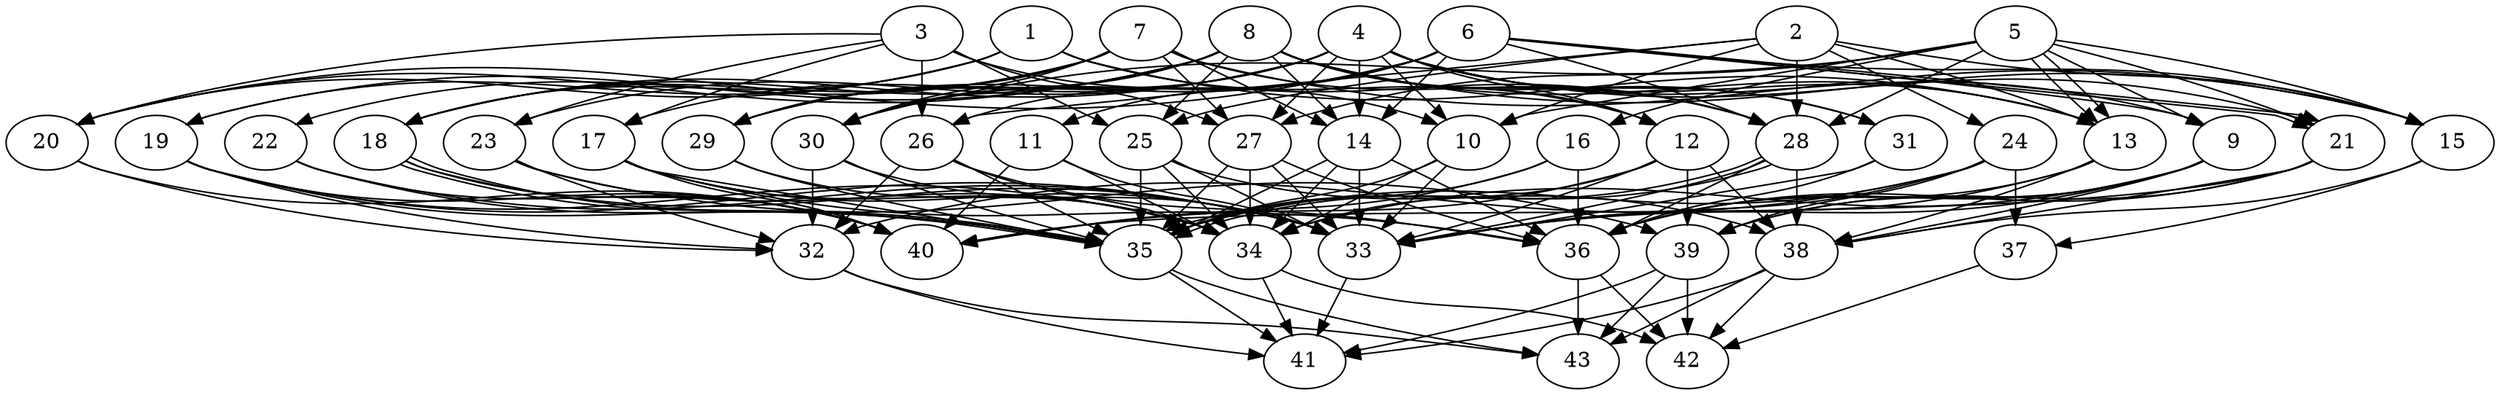 // DAG (tier=3-complex, mode=compute, n=43, ccr=0.485, fat=0.782, density=0.665, regular=0.353, jump=0.311, mindata=1048576, maxdata=16777216)
// DAG automatically generated by daggen at Sun Aug 24 16:33:34 2025
// /home/ermia/Project/Environments/daggen/bin/daggen --dot --ccr 0.485 --fat 0.782 --regular 0.353 --density 0.665 --jump 0.311 --mindata 1048576 --maxdata 16777216 -n 43 
digraph G {
  1 [size="40840927503253592", alpha="0.02", expect_size="20420463751626796"]
  1 -> 12 [size ="1237328278323200"]
  1 -> 13 [size ="1237328278323200"]
  1 -> 18 [size ="1237328278323200"]
  1 -> 19 [size ="1237328278323200"]
  1 -> 20 [size ="1237328278323200"]
  1 -> 28 [size ="1237328278323200"]
  2 [size="14052669865066372", alpha="0.15", expect_size="7026334932533186"]
  2 -> 10 [size ="436074237132800"]
  2 -> 13 [size ="436074237132800"]
  2 -> 15 [size ="436074237132800"]
  2 -> 24 [size ="436074237132800"]
  2 -> 25 [size ="436074237132800"]
  2 -> 26 [size ="436074237132800"]
  2 -> 28 [size ="436074237132800"]
  3 [size="1889687468128099584", alpha="0.04", expect_size="944843734064049792"]
  3 -> 10 [size ="1007285291712512"]
  3 -> 17 [size ="1007285291712512"]
  3 -> 20 [size ="1007285291712512"]
  3 -> 23 [size ="1007285291712512"]
  3 -> 25 [size ="1007285291712512"]
  3 -> 26 [size ="1007285291712512"]
  3 -> 27 [size ="1007285291712512"]
  4 [size="265446851726763264", alpha="0.17", expect_size="132723425863381632"]
  4 -> 9 [size ="303098199277568"]
  4 -> 10 [size ="303098199277568"]
  4 -> 12 [size ="303098199277568"]
  4 -> 13 [size ="303098199277568"]
  4 -> 14 [size ="303098199277568"]
  4 -> 17 [size ="303098199277568"]
  4 -> 18 [size ="303098199277568"]
  4 -> 21 [size ="303098199277568"]
  4 -> 23 [size ="303098199277568"]
  4 -> 27 [size ="303098199277568"]
  4 -> 29 [size ="303098199277568"]
  4 -> 30 [size ="303098199277568"]
  4 -> 31 [size ="303098199277568"]
  5 [size="9558142843112542", alpha="0.17", expect_size="4779071421556271"]
  5 -> 9 [size ="218701378879488"]
  5 -> 10 [size ="218701378879488"]
  5 -> 13 [size ="218701378879488"]
  5 -> 13 [size ="218701378879488"]
  5 -> 15 [size ="218701378879488"]
  5 -> 16 [size ="218701378879488"]
  5 -> 21 [size ="218701378879488"]
  5 -> 27 [size ="218701378879488"]
  5 -> 28 [size ="218701378879488"]
  5 -> 30 [size ="218701378879488"]
  6 [size="452367774154482304", alpha="0.14", expect_size="226183887077241152"]
  6 -> 9 [size ="899650827583488"]
  6 -> 11 [size ="899650827583488"]
  6 -> 14 [size ="899650827583488"]
  6 -> 15 [size ="899650827583488"]
  6 -> 20 [size ="899650827583488"]
  6 -> 21 [size ="899650827583488"]
  6 -> 21 [size ="899650827583488"]
  6 -> 26 [size ="899650827583488"]
  6 -> 28 [size ="899650827583488"]
  6 -> 29 [size ="899650827583488"]
  6 -> 30 [size ="899650827583488"]
  7 [size="1846164195804971008000", alpha="0.16", expect_size="923082097902485504000"]
  7 -> 14 [size ="1203936375603200"]
  7 -> 15 [size ="1203936375603200"]
  7 -> 18 [size ="1203936375603200"]
  7 -> 22 [size ="1203936375603200"]
  7 -> 27 [size ="1203936375603200"]
  7 -> 28 [size ="1203936375603200"]
  7 -> 29 [size ="1203936375603200"]
  7 -> 30 [size ="1203936375603200"]
  8 [size="56637590399919224", alpha="0.08", expect_size="28318795199959612"]
  8 -> 12 [size ="1126436911972352"]
  8 -> 13 [size ="1126436911972352"]
  8 -> 14 [size ="1126436911972352"]
  8 -> 15 [size ="1126436911972352"]
  8 -> 18 [size ="1126436911972352"]
  8 -> 19 [size ="1126436911972352"]
  8 -> 20 [size ="1126436911972352"]
  8 -> 25 [size ="1126436911972352"]
  8 -> 28 [size ="1126436911972352"]
  8 -> 29 [size ="1126436911972352"]
  8 -> 30 [size ="1126436911972352"]
  8 -> 31 [size ="1126436911972352"]
  9 [size="75091627655299072000", alpha="0.12", expect_size="37545813827649536000"]
  9 -> 33 [size ="142391587635200"]
  9 -> 34 [size ="142391587635200"]
  9 -> 36 [size ="142391587635200"]
  9 -> 38 [size ="142391587635200"]
  9 -> 39 [size ="142391587635200"]
  10 [size="4039539344982371", alpha="0.16", expect_size="2019769672491185"]
  10 -> 33 [size ="75346552553472"]
  10 -> 34 [size ="75346552553472"]
  10 -> 35 [size ="75346552553472"]
  11 [size="636778645192188288", alpha="0.14", expect_size="318389322596094144"]
  11 -> 33 [size ="407058511822848"]
  11 -> 34 [size ="407058511822848"]
  11 -> 40 [size ="407058511822848"]
  12 [size="42557773742926768", alpha="0.19", expect_size="21278886871463384"]
  12 -> 33 [size ="1087125478965248"]
  12 -> 34 [size ="1087125478965248"]
  12 -> 38 [size ="1087125478965248"]
  12 -> 39 [size ="1087125478965248"]
  12 -> 40 [size ="1087125478965248"]
  13 [size="188078835957510016", alpha="0.16", expect_size="94039417978755008"]
  13 -> 33 [size ="134217728000000"]
  13 -> 36 [size ="134217728000000"]
  13 -> 38 [size ="134217728000000"]
  14 [size="5816434329370076", alpha="0.04", expect_size="2908217164685038"]
  14 -> 33 [size ="583334749011968"]
  14 -> 34 [size ="583334749011968"]
  14 -> 35 [size ="583334749011968"]
  14 -> 36 [size ="583334749011968"]
  15 [size="34175476344321988", alpha="0.14", expect_size="17087738172160994"]
  15 -> 37 [size ="2228495799287808"]
  15 -> 38 [size ="2228495799287808"]
  16 [size="3363651144461301317632", alpha="0.02", expect_size="1681825572230650658816"]
  16 -> 35 [size ="1795962586529792"]
  16 -> 36 [size ="1795962586529792"]
  16 -> 40 [size ="1795962586529792"]
  17 [size="59474641869710784", alpha="0.18", expect_size="29737320934855392"]
  17 -> 33 [size ="1426193559584768"]
  17 -> 34 [size ="1426193559584768"]
  17 -> 35 [size ="1426193559584768"]
  17 -> 36 [size ="1426193559584768"]
  17 -> 40 [size ="1426193559584768"]
  18 [size="4607757031029500", alpha="0.16", expect_size="2303878515514750"]
  18 -> 33 [size ="461597617160192"]
  18 -> 35 [size ="461597617160192"]
  18 -> 35 [size ="461597617160192"]
  18 -> 40 [size ="461597617160192"]
  19 [size="1343017540045159680", alpha="0.04", expect_size="671508770022579840"]
  19 -> 32 [size ="649023379734528"]
  19 -> 33 [size ="649023379734528"]
  19 -> 34 [size ="649023379734528"]
  19 -> 35 [size ="649023379734528"]
  19 -> 40 [size ="649023379734528"]
  20 [size="82342322251883152", alpha="0.08", expect_size="41171161125941576"]
  20 -> 32 [size ="154816928022528"]
  20 -> 40 [size ="154816928022528"]
  21 [size="1752078693392407296", alpha="0.20", expect_size="876039346696203648"]
  21 -> 36 [size ="633329174970368"]
  21 -> 38 [size ="633329174970368"]
  21 -> 39 [size ="633329174970368"]
  21 -> 40 [size ="633329174970368"]
  22 [size="4239194767457517568000", alpha="0.19", expect_size="2119597383728758784000"]
  22 -> 33 [size ="2095457710899200"]
  22 -> 35 [size ="2095457710899200"]
  22 -> 40 [size ="2095457710899200"]
  23 [size="1236400504297337088", alpha="0.15", expect_size="618200252148668544"]
  23 -> 32 [size ="1627299220815872"]
  23 -> 34 [size ="1627299220815872"]
  23 -> 39 [size ="1627299220815872"]
  24 [size="100477177887195136000", alpha="0.00", expect_size="50238588943597568000"]
  24 -> 32 [size ="172902632652800"]
  24 -> 33 [size ="172902632652800"]
  24 -> 35 [size ="172902632652800"]
  24 -> 37 [size ="172902632652800"]
  24 -> 39 [size ="172902632652800"]
  25 [size="252451306192242737152", alpha="0.15", expect_size="126225653096121368576"]
  25 -> 33 [size ="319552143491072"]
  25 -> 34 [size ="319552143491072"]
  25 -> 35 [size ="319552143491072"]
  25 -> 38 [size ="319552143491072"]
  26 [size="1424745346899515392", alpha="0.01", expect_size="712372673449757696"]
  26 -> 32 [size ="730688768704512"]
  26 -> 34 [size ="730688768704512"]
  26 -> 35 [size ="730688768704512"]
  26 -> 36 [size ="730688768704512"]
  27 [size="141680199930168213504", alpha="0.10", expect_size="70840099965084106752"]
  27 -> 33 [size ="217418299342848"]
  27 -> 34 [size ="217418299342848"]
  27 -> 35 [size ="217418299342848"]
  27 -> 36 [size ="217418299342848"]
  28 [size="102434781763208736", alpha="0.13", expect_size="51217390881604368"]
  28 -> 33 [size ="86006753656832"]
  28 -> 35 [size ="86006753656832"]
  28 -> 35 [size ="86006753656832"]
  28 -> 36 [size ="86006753656832"]
  28 -> 38 [size ="86006753656832"]
  29 [size="136829418440861280", alpha="0.05", expect_size="68414709220430640"]
  29 -> 34 [size ="231739792293888"]
  29 -> 35 [size ="231739792293888"]
  30 [size="77270240298377600", alpha="0.13", expect_size="38635120149188800"]
  30 -> 32 [size ="1493471269486592"]
  30 -> 33 [size ="1493471269486592"]
  30 -> 35 [size ="1493471269486592"]
  31 [size="3778967604628390150144", alpha="0.03", expect_size="1889483802314195075072"]
  31 -> 33 [size ="1940910157856768"]
  31 -> 36 [size ="1940910157856768"]
  32 [size="990926780269481426944", alpha="0.18", expect_size="495463390134740713472"]
  32 -> 41 [size ="795153602183168"]
  32 -> 43 [size ="795153602183168"]
  33 [size="677616139529423488", alpha="0.05", expect_size="338808069764711744"]
  33 -> 41 [size ="1126048116768768"]
  34 [size="1710475449923153166336", alpha="0.19", expect_size="855237724961576583168"]
  34 -> 41 [size ="1144198086524928"]
  34 -> 42 [size ="1144198086524928"]
  35 [size="8516216831849572", alpha="0.08", expect_size="4258108415924786"]
  35 -> 41 [size ="235369316483072"]
  35 -> 43 [size ="235369316483072"]
  36 [size="2062945693050705408", alpha="0.03", expect_size="1031472846525352704"]
  36 -> 42 [size ="1669158810943488"]
  36 -> 43 [size ="1669158810943488"]
  37 [size="432114137309682597888", alpha="0.04", expect_size="216057068654841298944"]
  37 -> 42 [size ="457252024614912"]
  38 [size="985731147826319872", alpha="0.08", expect_size="492865573913159936"]
  38 -> 41 [size ="545089407418368"]
  38 -> 42 [size ="545089407418368"]
  38 -> 43 [size ="545089407418368"]
  39 [size="395565090123704960", alpha="0.19", expect_size="197782545061852480"]
  39 -> 41 [size ="419422355324928"]
  39 -> 42 [size ="419422355324928"]
  39 -> 43 [size ="419422355324928"]
  40 [size="21067332026388332", alpha="0.02", expect_size="10533666013194166"]
  41 [size="52952245742468416", alpha="0.10", expect_size="26476122871234208"]
  42 [size="2441707579600307200", alpha="0.00", expect_size="1220853789800153600"]
  43 [size="139862169837474240", alpha="0.19", expect_size="69931084918737120"]
}